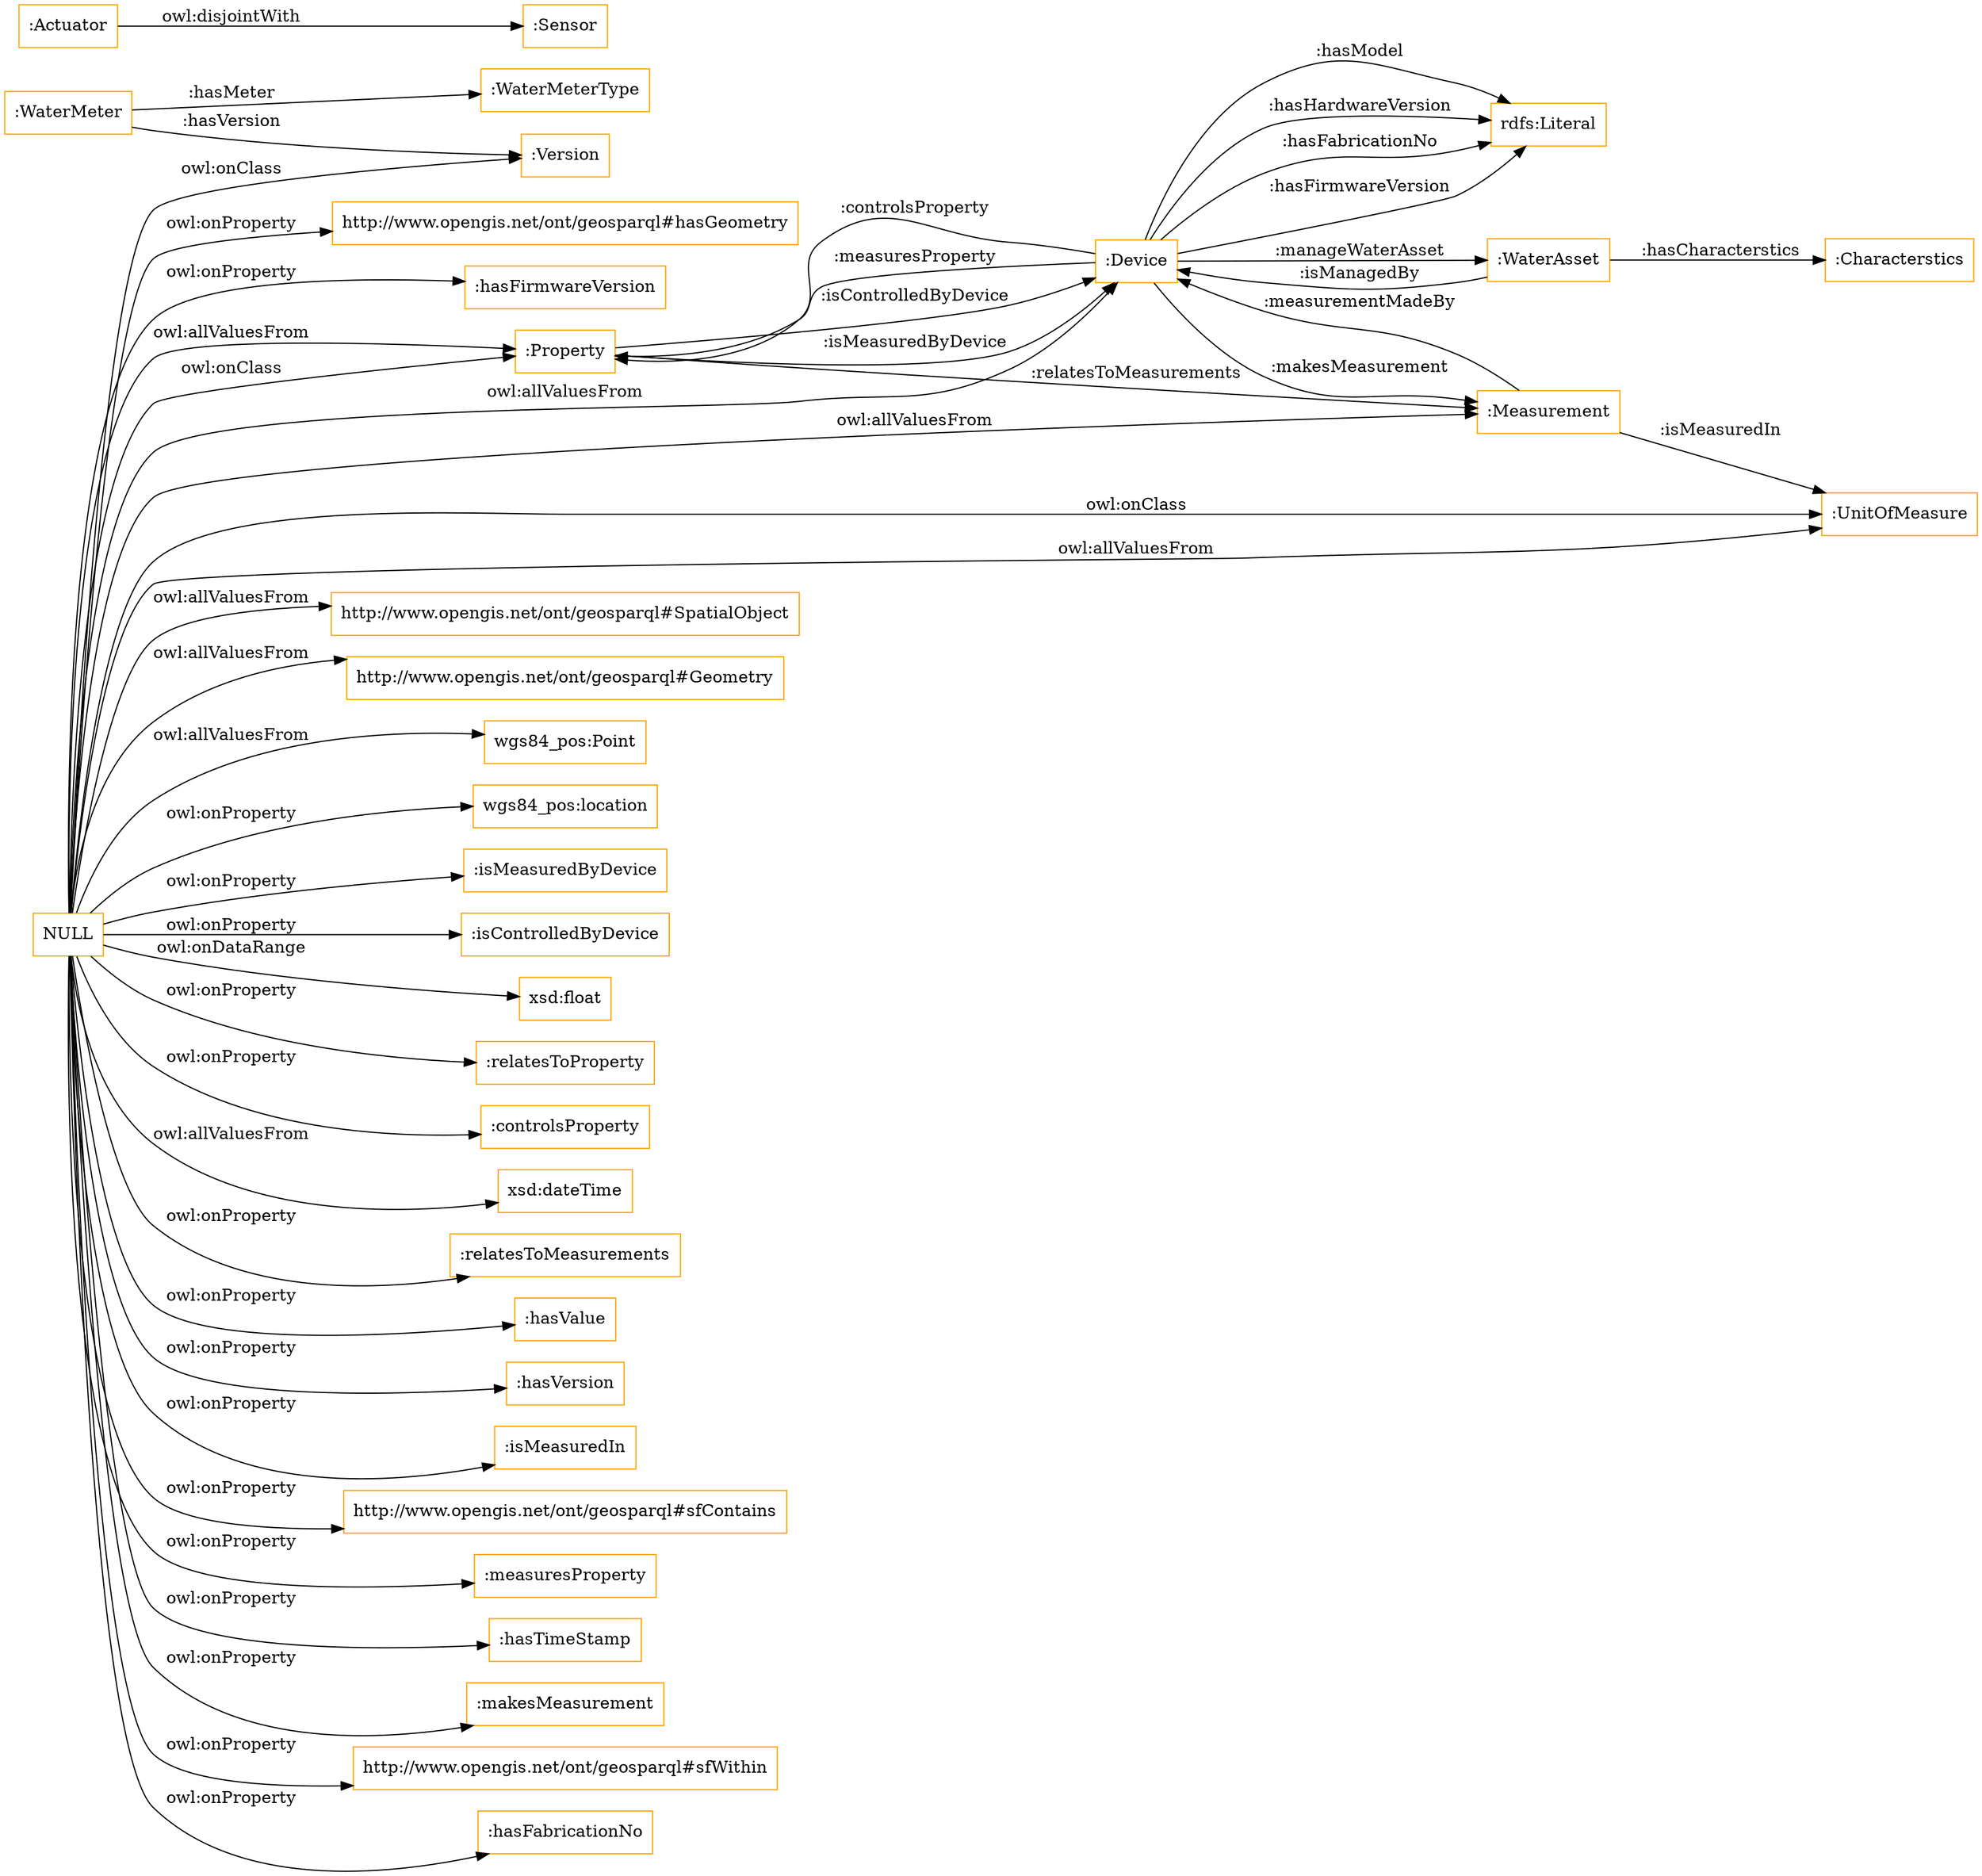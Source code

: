 digraph ar2dtool_diagram { 
rankdir=LR;
size="1501"
node [shape = rectangle, color="orange"]; ":Version" ":Property" ":WaterMeterType" ":WaterAsset" ":Sensor" ":WaterMeter" ":Device" "http://www.opengis.net/ont/geosparql#SpatialObject" "http://www.opengis.net/ont/geosparql#Geometry" ":UnitOfMeasure" "wgs84_pos:Point" ":Measurement" ":Characterstics" ":Actuator" ; /*classes style*/
	"NULL" -> "wgs84_pos:location" [ label = "owl:onProperty" ];
	"NULL" -> "wgs84_pos:Point" [ label = "owl:allValuesFrom" ];
	"NULL" -> ":isMeasuredByDevice" [ label = "owl:onProperty" ];
	"NULL" -> ":isControlledByDevice" [ label = "owl:onProperty" ];
	"NULL" -> ":Measurement" [ label = "owl:allValuesFrom" ];
	"NULL" -> "xsd:float" [ label = "owl:onDataRange" ];
	"NULL" -> "http://www.opengis.net/ont/geosparql#Geometry" [ label = "owl:allValuesFrom" ];
	"NULL" -> ":relatesToProperty" [ label = "owl:onProperty" ];
	"NULL" -> ":controlsProperty" [ label = "owl:onProperty" ];
	"NULL" -> "xsd:dateTime" [ label = "owl:allValuesFrom" ];
	"NULL" -> ":Version" [ label = "owl:onClass" ];
	"NULL" -> "http://www.opengis.net/ont/geosparql#SpatialObject" [ label = "owl:allValuesFrom" ];
	"NULL" -> ":relatesToMeasurements" [ label = "owl:onProperty" ];
	"NULL" -> ":Property" [ label = "owl:onClass" ];
	"NULL" -> ":hasValue" [ label = "owl:onProperty" ];
	"NULL" -> ":UnitOfMeasure" [ label = "owl:allValuesFrom" ];
	"NULL" -> ":hasVersion" [ label = "owl:onProperty" ];
	"NULL" -> ":UnitOfMeasure" [ label = "owl:onClass" ];
	"NULL" -> ":isMeasuredIn" [ label = "owl:onProperty" ];
	"NULL" -> "http://www.opengis.net/ont/geosparql#sfContains" [ label = "owl:onProperty" ];
	"NULL" -> ":measuresProperty" [ label = "owl:onProperty" ];
	"NULL" -> ":hasTimeStamp" [ label = "owl:onProperty" ];
	"NULL" -> ":makesMeasurement" [ label = "owl:onProperty" ];
	"NULL" -> "http://www.opengis.net/ont/geosparql#sfWithin" [ label = "owl:onProperty" ];
	"NULL" -> ":Property" [ label = "owl:allValuesFrom" ];
	"NULL" -> ":hasFabricationNo" [ label = "owl:onProperty" ];
	"NULL" -> "http://www.opengis.net/ont/geosparql#hasGeometry" [ label = "owl:onProperty" ];
	"NULL" -> ":Device" [ label = "owl:allValuesFrom" ];
	"NULL" -> ":hasFirmwareVersion" [ label = "owl:onProperty" ];
	":Actuator" -> ":Sensor" [ label = "owl:disjointWith" ];
	":WaterAsset" -> ":Characterstics" [ label = ":hasCharacterstics" ];
	":Measurement" -> ":Device" [ label = ":measurementMadeBy" ];
	":Device" -> ":WaterAsset" [ label = ":manageWaterAsset" ];
	":Device" -> "rdfs:Literal" [ label = ":hasModel" ];
	":Property" -> ":Device" [ label = ":isControlledByDevice" ];
	":Device" -> "rdfs:Literal" [ label = ":hasHardwareVersion" ];
	":WaterMeter" -> ":Version" [ label = ":hasVersion" ];
	":Property" -> ":Measurement" [ label = ":relatesToMeasurements" ];
	":Device" -> ":Measurement" [ label = ":makesMeasurement" ];
	":Device" -> "rdfs:Literal" [ label = ":hasFabricationNo" ];
	":Device" -> "rdfs:Literal" [ label = ":hasFirmwareVersion" ];
	":Device" -> ":Property" [ label = ":controlsProperty" ];
	":WaterAsset" -> ":Device" [ label = ":isManagedBy" ];
	":Property" -> ":Device" [ label = ":isMeasuredByDevice" ];
	":WaterMeter" -> ":WaterMeterType" [ label = ":hasMeter" ];
	":Measurement" -> ":UnitOfMeasure" [ label = ":isMeasuredIn" ];
	":Device" -> ":Property" [ label = ":measuresProperty" ];

}
